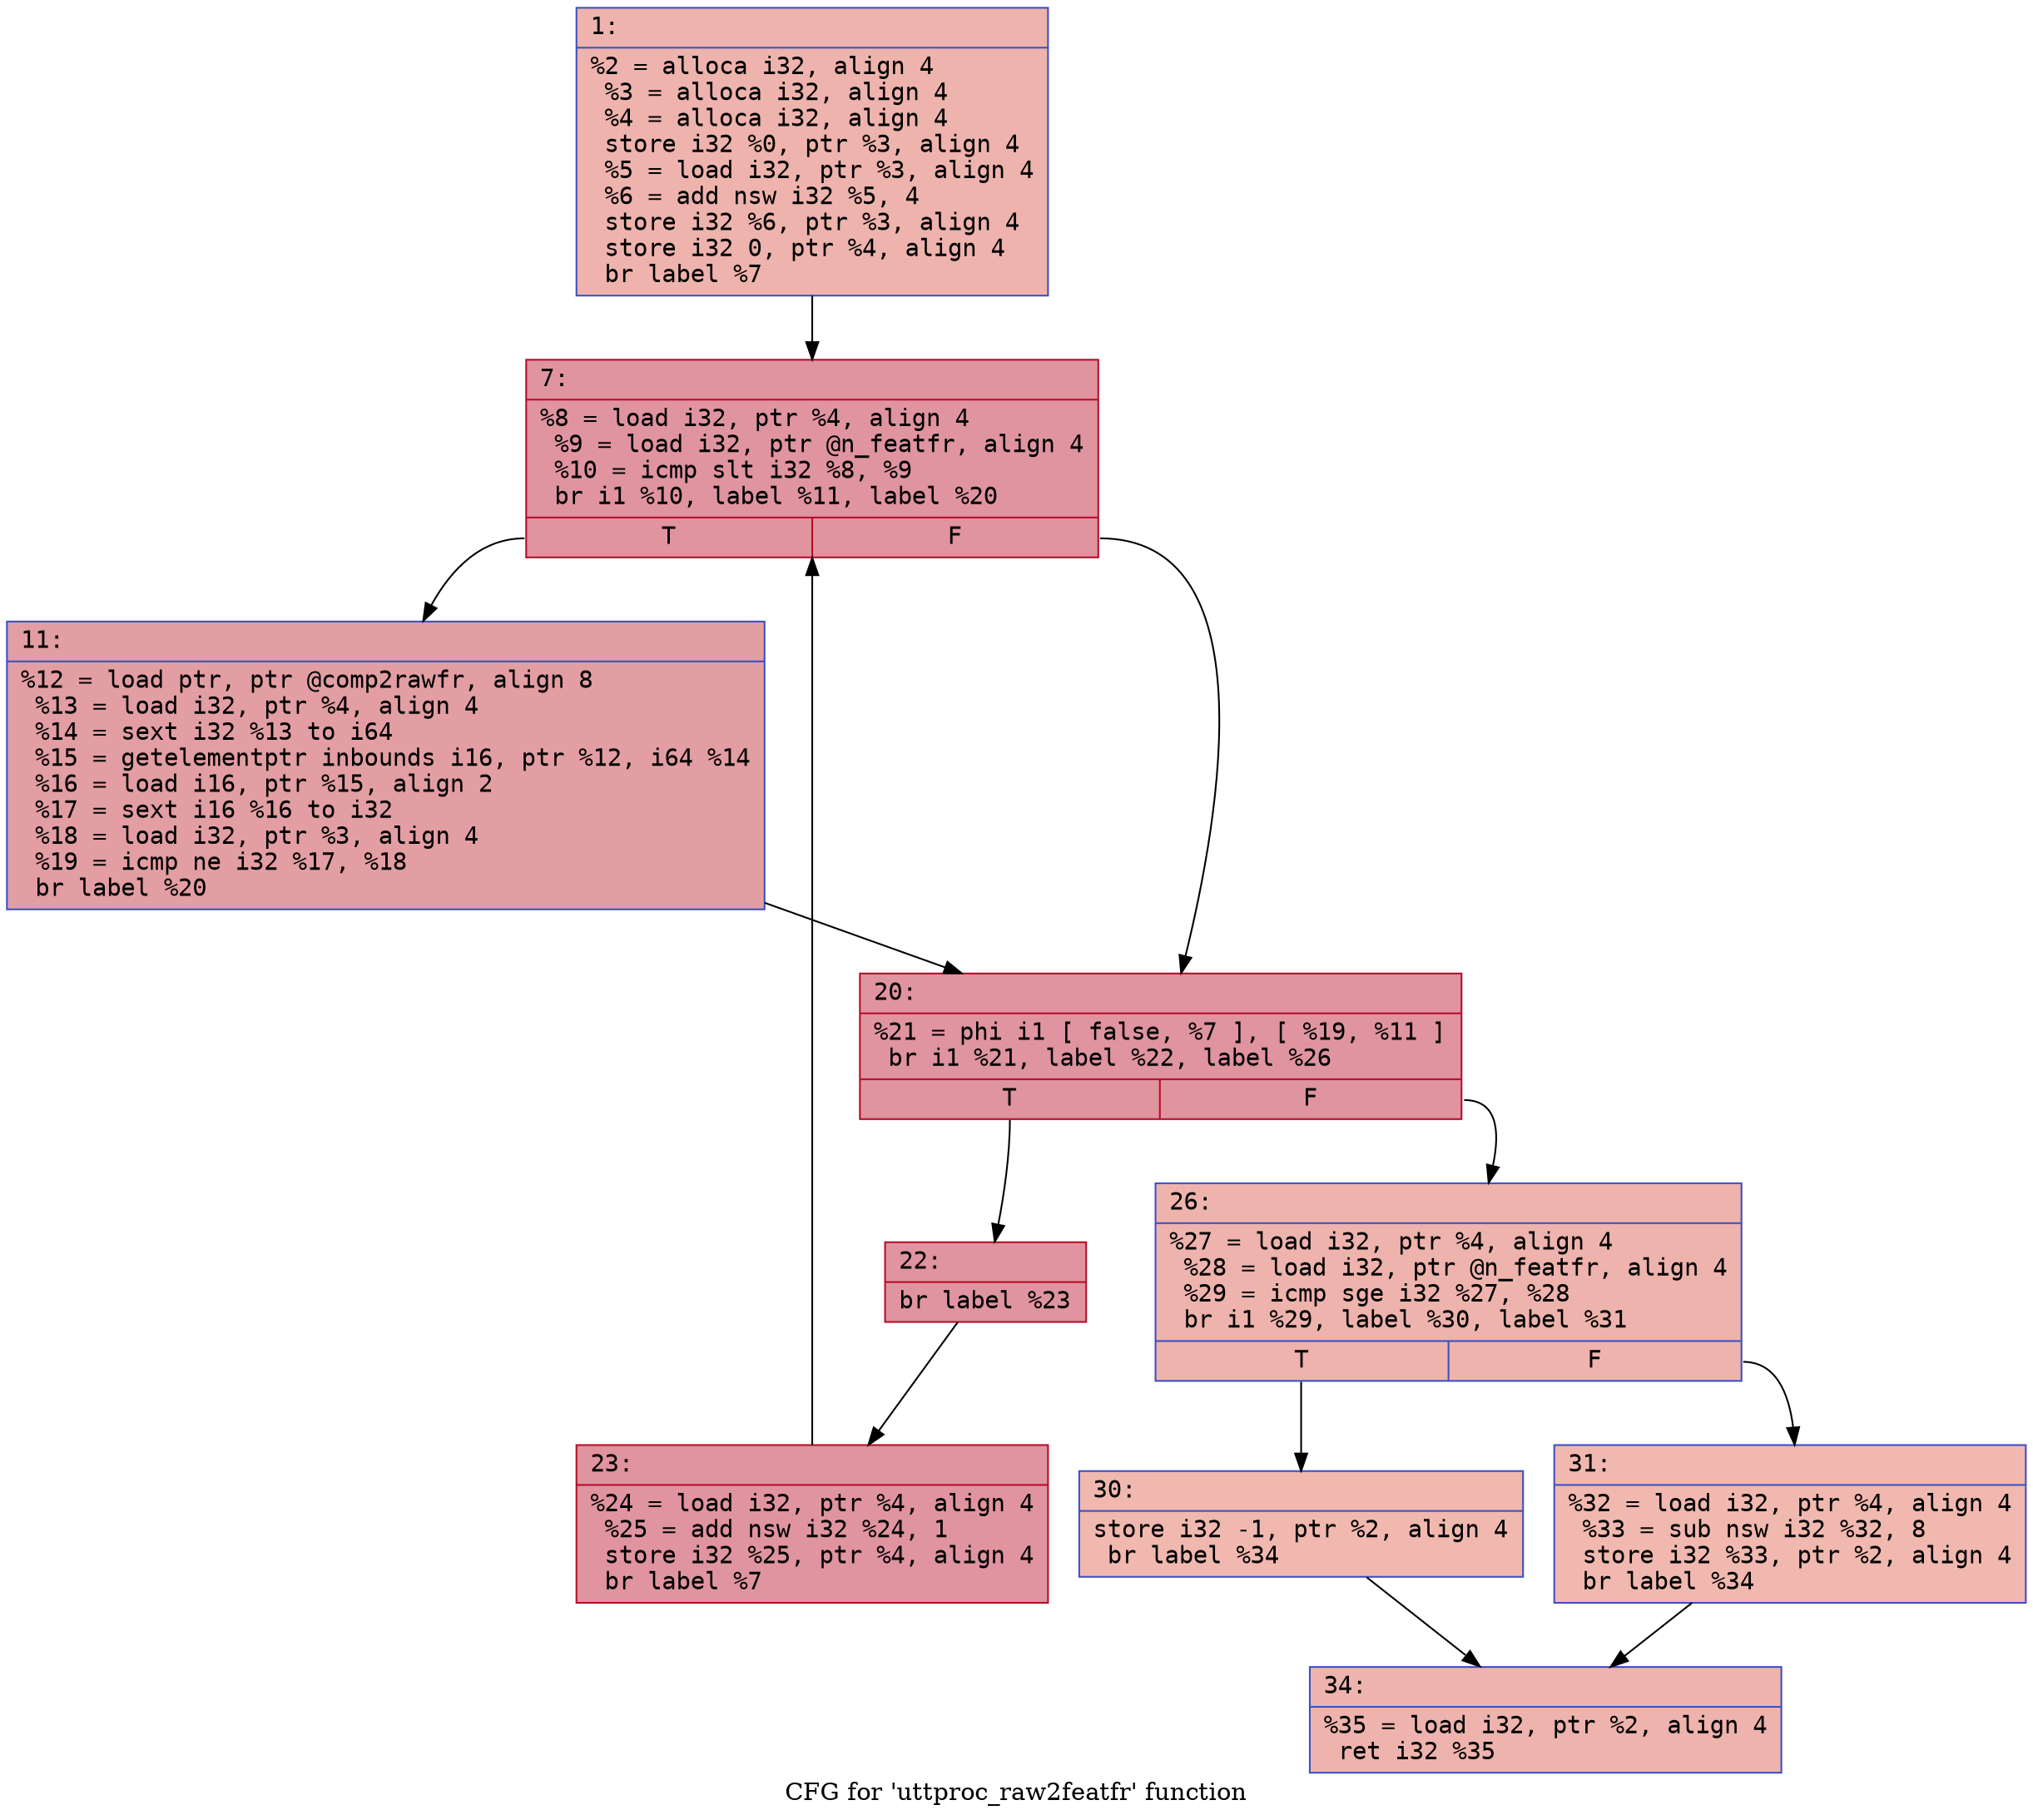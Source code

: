 digraph "CFG for 'uttproc_raw2featfr' function" {
	label="CFG for 'uttproc_raw2featfr' function";

	Node0x6000008a2080 [shape=record,color="#3d50c3ff", style=filled, fillcolor="#d6524470" fontname="Courier",label="{1:\l|  %2 = alloca i32, align 4\l  %3 = alloca i32, align 4\l  %4 = alloca i32, align 4\l  store i32 %0, ptr %3, align 4\l  %5 = load i32, ptr %3, align 4\l  %6 = add nsw i32 %5, 4\l  store i32 %6, ptr %3, align 4\l  store i32 0, ptr %4, align 4\l  br label %7\l}"];
	Node0x6000008a2080 -> Node0x6000008a20d0[tooltip="1 -> 7\nProbability 100.00%" ];
	Node0x6000008a20d0 [shape=record,color="#b70d28ff", style=filled, fillcolor="#b70d2870" fontname="Courier",label="{7:\l|  %8 = load i32, ptr %4, align 4\l  %9 = load i32, ptr @n_featfr, align 4\l  %10 = icmp slt i32 %8, %9\l  br i1 %10, label %11, label %20\l|{<s0>T|<s1>F}}"];
	Node0x6000008a20d0:s0 -> Node0x6000008a2120[tooltip="7 -> 11\nProbability 50.00%" ];
	Node0x6000008a20d0:s1 -> Node0x6000008a2170[tooltip="7 -> 20\nProbability 50.00%" ];
	Node0x6000008a2120 [shape=record,color="#3d50c3ff", style=filled, fillcolor="#be242e70" fontname="Courier",label="{11:\l|  %12 = load ptr, ptr @comp2rawfr, align 8\l  %13 = load i32, ptr %4, align 4\l  %14 = sext i32 %13 to i64\l  %15 = getelementptr inbounds i16, ptr %12, i64 %14\l  %16 = load i16, ptr %15, align 2\l  %17 = sext i16 %16 to i32\l  %18 = load i32, ptr %3, align 4\l  %19 = icmp ne i32 %17, %18\l  br label %20\l}"];
	Node0x6000008a2120 -> Node0x6000008a2170[tooltip="11 -> 20\nProbability 100.00%" ];
	Node0x6000008a2170 [shape=record,color="#b70d28ff", style=filled, fillcolor="#b70d2870" fontname="Courier",label="{20:\l|  %21 = phi i1 [ false, %7 ], [ %19, %11 ]\l  br i1 %21, label %22, label %26\l|{<s0>T|<s1>F}}"];
	Node0x6000008a2170:s0 -> Node0x6000008a21c0[tooltip="20 -> 22\nProbability 96.88%" ];
	Node0x6000008a2170:s1 -> Node0x6000008a2260[tooltip="20 -> 26\nProbability 3.12%" ];
	Node0x6000008a21c0 [shape=record,color="#b70d28ff", style=filled, fillcolor="#b70d2870" fontname="Courier",label="{22:\l|  br label %23\l}"];
	Node0x6000008a21c0 -> Node0x6000008a2210[tooltip="22 -> 23\nProbability 100.00%" ];
	Node0x6000008a2210 [shape=record,color="#b70d28ff", style=filled, fillcolor="#b70d2870" fontname="Courier",label="{23:\l|  %24 = load i32, ptr %4, align 4\l  %25 = add nsw i32 %24, 1\l  store i32 %25, ptr %4, align 4\l  br label %7\l}"];
	Node0x6000008a2210 -> Node0x6000008a20d0[tooltip="23 -> 7\nProbability 100.00%" ];
	Node0x6000008a2260 [shape=record,color="#3d50c3ff", style=filled, fillcolor="#d6524470" fontname="Courier",label="{26:\l|  %27 = load i32, ptr %4, align 4\l  %28 = load i32, ptr @n_featfr, align 4\l  %29 = icmp sge i32 %27, %28\l  br i1 %29, label %30, label %31\l|{<s0>T|<s1>F}}"];
	Node0x6000008a2260:s0 -> Node0x6000008a22b0[tooltip="26 -> 30\nProbability 50.00%" ];
	Node0x6000008a2260:s1 -> Node0x6000008a2300[tooltip="26 -> 31\nProbability 50.00%" ];
	Node0x6000008a22b0 [shape=record,color="#3d50c3ff", style=filled, fillcolor="#dc5d4a70" fontname="Courier",label="{30:\l|  store i32 -1, ptr %2, align 4\l  br label %34\l}"];
	Node0x6000008a22b0 -> Node0x6000008a2350[tooltip="30 -> 34\nProbability 100.00%" ];
	Node0x6000008a2300 [shape=record,color="#3d50c3ff", style=filled, fillcolor="#dc5d4a70" fontname="Courier",label="{31:\l|  %32 = load i32, ptr %4, align 4\l  %33 = sub nsw i32 %32, 8\l  store i32 %33, ptr %2, align 4\l  br label %34\l}"];
	Node0x6000008a2300 -> Node0x6000008a2350[tooltip="31 -> 34\nProbability 100.00%" ];
	Node0x6000008a2350 [shape=record,color="#3d50c3ff", style=filled, fillcolor="#d6524470" fontname="Courier",label="{34:\l|  %35 = load i32, ptr %2, align 4\l  ret i32 %35\l}"];
}

